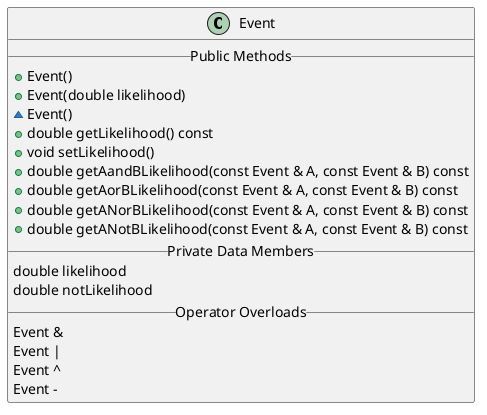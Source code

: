 @startuml
class Event {
  __Public Methods__
  +Event()
  +Event(double likelihood)
  ~Event()
  +double getLikelihood() const
  +void setLikelihood()
  +double getAandBLikelihood(const Event & A, const Event & B) const
  +double getAorBLikelihood(const Event & A, const Event & B) const
  +double getANorBLikelihood(const Event & A, const Event & B) const
  +double getANotBLikelihood(const Event & A, const Event & B) const
  __Private Data Members__
  double likelihood
  double notLikelihood
  __Operator Overloads__
  Event &
  Event |
  Event ^
  Event -
}

@enduml